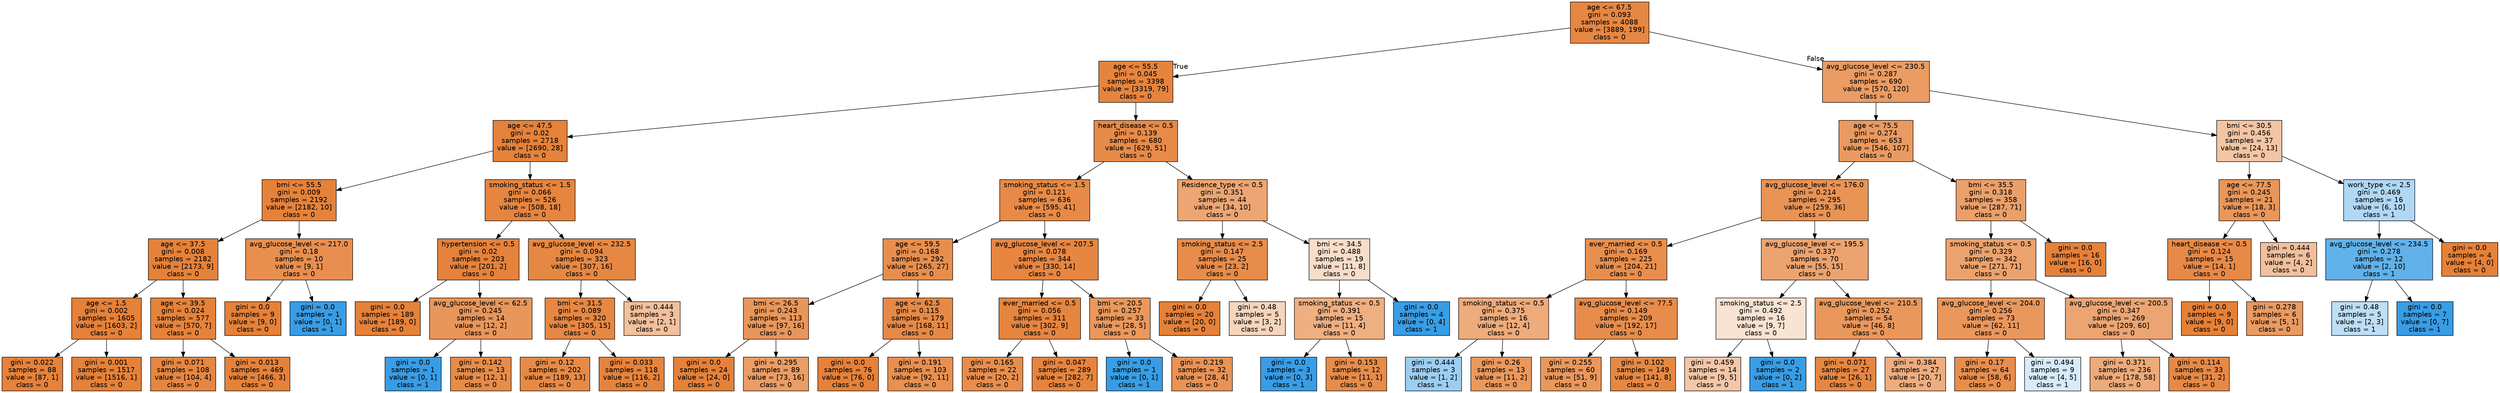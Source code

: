 digraph Tree {
node [shape=box, style="filled", color="black", fontname="helvetica"] ;
edge [fontname="helvetica"] ;
0 [label="age <= 67.5\ngini = 0.093\nsamples = 4088\nvalue = [3889, 199]\nclass = 0", fillcolor="#e68743"] ;
1 [label="age <= 55.5\ngini = 0.045\nsamples = 3398\nvalue = [3319, 79]\nclass = 0", fillcolor="#e6843e"] ;
0 -> 1 [labeldistance=2.5, labelangle=45, headlabel="True"] ;
2 [label="age <= 47.5\ngini = 0.02\nsamples = 2718\nvalue = [2690, 28]\nclass = 0", fillcolor="#e5823b"] ;
1 -> 2 ;
3 [label="bmi <= 55.5\ngini = 0.009\nsamples = 2192\nvalue = [2182, 10]\nclass = 0", fillcolor="#e5823a"] ;
2 -> 3 ;
4 [label="age <= 37.5\ngini = 0.008\nsamples = 2182\nvalue = [2173, 9]\nclass = 0", fillcolor="#e5823a"] ;
3 -> 4 ;
5 [label="age <= 1.5\ngini = 0.002\nsamples = 1605\nvalue = [1603, 2]\nclass = 0", fillcolor="#e58139"] ;
4 -> 5 ;
6 [label="gini = 0.022\nsamples = 88\nvalue = [87, 1]\nclass = 0", fillcolor="#e5823b"] ;
5 -> 6 ;
7 [label="gini = 0.001\nsamples = 1517\nvalue = [1516, 1]\nclass = 0", fillcolor="#e58139"] ;
5 -> 7 ;
8 [label="age <= 39.5\ngini = 0.024\nsamples = 577\nvalue = [570, 7]\nclass = 0", fillcolor="#e5833b"] ;
4 -> 8 ;
9 [label="gini = 0.071\nsamples = 108\nvalue = [104, 4]\nclass = 0", fillcolor="#e68641"] ;
8 -> 9 ;
10 [label="gini = 0.013\nsamples = 469\nvalue = [466, 3]\nclass = 0", fillcolor="#e5823a"] ;
8 -> 10 ;
11 [label="avg_glucose_level <= 217.0\ngini = 0.18\nsamples = 10\nvalue = [9, 1]\nclass = 0", fillcolor="#e88f4f"] ;
3 -> 11 ;
12 [label="gini = 0.0\nsamples = 9\nvalue = [9, 0]\nclass = 0", fillcolor="#e58139"] ;
11 -> 12 ;
13 [label="gini = 0.0\nsamples = 1\nvalue = [0, 1]\nclass = 1", fillcolor="#399de5"] ;
11 -> 13 ;
14 [label="smoking_status <= 1.5\ngini = 0.066\nsamples = 526\nvalue = [508, 18]\nclass = 0", fillcolor="#e68540"] ;
2 -> 14 ;
15 [label="hypertension <= 0.5\ngini = 0.02\nsamples = 203\nvalue = [201, 2]\nclass = 0", fillcolor="#e5823b"] ;
14 -> 15 ;
16 [label="gini = 0.0\nsamples = 189\nvalue = [189, 0]\nclass = 0", fillcolor="#e58139"] ;
15 -> 16 ;
17 [label="avg_glucose_level <= 62.5\ngini = 0.245\nsamples = 14\nvalue = [12, 2]\nclass = 0", fillcolor="#e9965a"] ;
15 -> 17 ;
18 [label="gini = 0.0\nsamples = 1\nvalue = [0, 1]\nclass = 1", fillcolor="#399de5"] ;
17 -> 18 ;
19 [label="gini = 0.142\nsamples = 13\nvalue = [12, 1]\nclass = 0", fillcolor="#e78c49"] ;
17 -> 19 ;
20 [label="avg_glucose_level <= 232.5\ngini = 0.094\nsamples = 323\nvalue = [307, 16]\nclass = 0", fillcolor="#e68843"] ;
14 -> 20 ;
21 [label="bmi <= 31.5\ngini = 0.089\nsamples = 320\nvalue = [305, 15]\nclass = 0", fillcolor="#e68743"] ;
20 -> 21 ;
22 [label="gini = 0.12\nsamples = 202\nvalue = [189, 13]\nclass = 0", fillcolor="#e78a47"] ;
21 -> 22 ;
23 [label="gini = 0.033\nsamples = 118\nvalue = [116, 2]\nclass = 0", fillcolor="#e5833c"] ;
21 -> 23 ;
24 [label="gini = 0.444\nsamples = 3\nvalue = [2, 1]\nclass = 0", fillcolor="#f2c09c"] ;
20 -> 24 ;
25 [label="heart_disease <= 0.5\ngini = 0.139\nsamples = 680\nvalue = [629, 51]\nclass = 0", fillcolor="#e78b49"] ;
1 -> 25 ;
26 [label="smoking_status <= 1.5\ngini = 0.121\nsamples = 636\nvalue = [595, 41]\nclass = 0", fillcolor="#e78a47"] ;
25 -> 26 ;
27 [label="age <= 59.5\ngini = 0.168\nsamples = 292\nvalue = [265, 27]\nclass = 0", fillcolor="#e88e4d"] ;
26 -> 27 ;
28 [label="bmi <= 26.5\ngini = 0.243\nsamples = 113\nvalue = [97, 16]\nclass = 0", fillcolor="#e9965a"] ;
27 -> 28 ;
29 [label="gini = 0.0\nsamples = 24\nvalue = [24, 0]\nclass = 0", fillcolor="#e58139"] ;
28 -> 29 ;
30 [label="gini = 0.295\nsamples = 89\nvalue = [73, 16]\nclass = 0", fillcolor="#eb9d64"] ;
28 -> 30 ;
31 [label="age <= 62.5\ngini = 0.115\nsamples = 179\nvalue = [168, 11]\nclass = 0", fillcolor="#e78946"] ;
27 -> 31 ;
32 [label="gini = 0.0\nsamples = 76\nvalue = [76, 0]\nclass = 0", fillcolor="#e58139"] ;
31 -> 32 ;
33 [label="gini = 0.191\nsamples = 103\nvalue = [92, 11]\nclass = 0", fillcolor="#e89051"] ;
31 -> 33 ;
34 [label="avg_glucose_level <= 207.5\ngini = 0.078\nsamples = 344\nvalue = [330, 14]\nclass = 0", fillcolor="#e68641"] ;
26 -> 34 ;
35 [label="ever_married <= 0.5\ngini = 0.056\nsamples = 311\nvalue = [302, 9]\nclass = 0", fillcolor="#e6853f"] ;
34 -> 35 ;
36 [label="gini = 0.165\nsamples = 22\nvalue = [20, 2]\nclass = 0", fillcolor="#e88e4d"] ;
35 -> 36 ;
37 [label="gini = 0.047\nsamples = 289\nvalue = [282, 7]\nclass = 0", fillcolor="#e6843e"] ;
35 -> 37 ;
38 [label="bmi <= 20.5\ngini = 0.257\nsamples = 33\nvalue = [28, 5]\nclass = 0", fillcolor="#ea985c"] ;
34 -> 38 ;
39 [label="gini = 0.0\nsamples = 1\nvalue = [0, 1]\nclass = 1", fillcolor="#399de5"] ;
38 -> 39 ;
40 [label="gini = 0.219\nsamples = 32\nvalue = [28, 4]\nclass = 0", fillcolor="#e99355"] ;
38 -> 40 ;
41 [label="Residence_type <= 0.5\ngini = 0.351\nsamples = 44\nvalue = [34, 10]\nclass = 0", fillcolor="#eda673"] ;
25 -> 41 ;
42 [label="smoking_status <= 2.5\ngini = 0.147\nsamples = 25\nvalue = [23, 2]\nclass = 0", fillcolor="#e78c4a"] ;
41 -> 42 ;
43 [label="gini = 0.0\nsamples = 20\nvalue = [20, 0]\nclass = 0", fillcolor="#e58139"] ;
42 -> 43 ;
44 [label="gini = 0.48\nsamples = 5\nvalue = [3, 2]\nclass = 0", fillcolor="#f6d5bd"] ;
42 -> 44 ;
45 [label="bmi <= 34.5\ngini = 0.488\nsamples = 19\nvalue = [11, 8]\nclass = 0", fillcolor="#f8ddc9"] ;
41 -> 45 ;
46 [label="smoking_status <= 0.5\ngini = 0.391\nsamples = 15\nvalue = [11, 4]\nclass = 0", fillcolor="#eeaf81"] ;
45 -> 46 ;
47 [label="gini = 0.0\nsamples = 3\nvalue = [0, 3]\nclass = 1", fillcolor="#399de5"] ;
46 -> 47 ;
48 [label="gini = 0.153\nsamples = 12\nvalue = [11, 1]\nclass = 0", fillcolor="#e78c4b"] ;
46 -> 48 ;
49 [label="gini = 0.0\nsamples = 4\nvalue = [0, 4]\nclass = 1", fillcolor="#399de5"] ;
45 -> 49 ;
50 [label="avg_glucose_level <= 230.5\ngini = 0.287\nsamples = 690\nvalue = [570, 120]\nclass = 0", fillcolor="#ea9c63"] ;
0 -> 50 [labeldistance=2.5, labelangle=-45, headlabel="False"] ;
51 [label="age <= 75.5\ngini = 0.274\nsamples = 653\nvalue = [546, 107]\nclass = 0", fillcolor="#ea9a60"] ;
50 -> 51 ;
52 [label="avg_glucose_level <= 176.0\ngini = 0.214\nsamples = 295\nvalue = [259, 36]\nclass = 0", fillcolor="#e99355"] ;
51 -> 52 ;
53 [label="ever_married <= 0.5\ngini = 0.169\nsamples = 225\nvalue = [204, 21]\nclass = 0", fillcolor="#e88e4d"] ;
52 -> 53 ;
54 [label="smoking_status <= 0.5\ngini = 0.375\nsamples = 16\nvalue = [12, 4]\nclass = 0", fillcolor="#eeab7b"] ;
53 -> 54 ;
55 [label="gini = 0.444\nsamples = 3\nvalue = [1, 2]\nclass = 1", fillcolor="#9ccef2"] ;
54 -> 55 ;
56 [label="gini = 0.26\nsamples = 13\nvalue = [11, 2]\nclass = 0", fillcolor="#ea985d"] ;
54 -> 56 ;
57 [label="avg_glucose_level <= 77.5\ngini = 0.149\nsamples = 209\nvalue = [192, 17]\nclass = 0", fillcolor="#e78c4b"] ;
53 -> 57 ;
58 [label="gini = 0.255\nsamples = 60\nvalue = [51, 9]\nclass = 0", fillcolor="#ea975c"] ;
57 -> 58 ;
59 [label="gini = 0.102\nsamples = 149\nvalue = [141, 8]\nclass = 0", fillcolor="#e68844"] ;
57 -> 59 ;
60 [label="avg_glucose_level <= 195.5\ngini = 0.337\nsamples = 70\nvalue = [55, 15]\nclass = 0", fillcolor="#eca36f"] ;
52 -> 60 ;
61 [label="smoking_status <= 2.5\ngini = 0.492\nsamples = 16\nvalue = [9, 7]\nclass = 0", fillcolor="#f9e3d3"] ;
60 -> 61 ;
62 [label="gini = 0.459\nsamples = 14\nvalue = [9, 5]\nclass = 0", fillcolor="#f3c7a7"] ;
61 -> 62 ;
63 [label="gini = 0.0\nsamples = 2\nvalue = [0, 2]\nclass = 1", fillcolor="#399de5"] ;
61 -> 63 ;
64 [label="avg_glucose_level <= 210.5\ngini = 0.252\nsamples = 54\nvalue = [46, 8]\nclass = 0", fillcolor="#ea975b"] ;
60 -> 64 ;
65 [label="gini = 0.071\nsamples = 27\nvalue = [26, 1]\nclass = 0", fillcolor="#e68641"] ;
64 -> 65 ;
66 [label="gini = 0.384\nsamples = 27\nvalue = [20, 7]\nclass = 0", fillcolor="#eead7e"] ;
64 -> 66 ;
67 [label="bmi <= 35.5\ngini = 0.318\nsamples = 358\nvalue = [287, 71]\nclass = 0", fillcolor="#eba06a"] ;
51 -> 67 ;
68 [label="smoking_status <= 0.5\ngini = 0.329\nsamples = 342\nvalue = [271, 71]\nclass = 0", fillcolor="#eca26d"] ;
67 -> 68 ;
69 [label="avg_glucose_level <= 204.0\ngini = 0.256\nsamples = 73\nvalue = [62, 11]\nclass = 0", fillcolor="#ea975c"] ;
68 -> 69 ;
70 [label="gini = 0.17\nsamples = 64\nvalue = [58, 6]\nclass = 0", fillcolor="#e88e4d"] ;
69 -> 70 ;
71 [label="gini = 0.494\nsamples = 9\nvalue = [4, 5]\nclass = 1", fillcolor="#d7ebfa"] ;
69 -> 71 ;
72 [label="avg_glucose_level <= 200.5\ngini = 0.347\nsamples = 269\nvalue = [209, 60]\nclass = 0", fillcolor="#eca572"] ;
68 -> 72 ;
73 [label="gini = 0.371\nsamples = 236\nvalue = [178, 58]\nclass = 0", fillcolor="#edaa7a"] ;
72 -> 73 ;
74 [label="gini = 0.114\nsamples = 33\nvalue = [31, 2]\nclass = 0", fillcolor="#e78946"] ;
72 -> 74 ;
75 [label="gini = 0.0\nsamples = 16\nvalue = [16, 0]\nclass = 0", fillcolor="#e58139"] ;
67 -> 75 ;
76 [label="bmi <= 30.5\ngini = 0.456\nsamples = 37\nvalue = [24, 13]\nclass = 0", fillcolor="#f3c5a4"] ;
50 -> 76 ;
77 [label="age <= 77.5\ngini = 0.245\nsamples = 21\nvalue = [18, 3]\nclass = 0", fillcolor="#e9965a"] ;
76 -> 77 ;
78 [label="heart_disease <= 0.5\ngini = 0.124\nsamples = 15\nvalue = [14, 1]\nclass = 0", fillcolor="#e78a47"] ;
77 -> 78 ;
79 [label="gini = 0.0\nsamples = 9\nvalue = [9, 0]\nclass = 0", fillcolor="#e58139"] ;
78 -> 79 ;
80 [label="gini = 0.278\nsamples = 6\nvalue = [5, 1]\nclass = 0", fillcolor="#ea9a61"] ;
78 -> 80 ;
81 [label="gini = 0.444\nsamples = 6\nvalue = [4, 2]\nclass = 0", fillcolor="#f2c09c"] ;
77 -> 81 ;
82 [label="work_type <= 2.5\ngini = 0.469\nsamples = 16\nvalue = [6, 10]\nclass = 1", fillcolor="#b0d8f5"] ;
76 -> 82 ;
83 [label="avg_glucose_level <= 234.5\ngini = 0.278\nsamples = 12\nvalue = [2, 10]\nclass = 1", fillcolor="#61b1ea"] ;
82 -> 83 ;
84 [label="gini = 0.48\nsamples = 5\nvalue = [2, 3]\nclass = 1", fillcolor="#bddef6"] ;
83 -> 84 ;
85 [label="gini = 0.0\nsamples = 7\nvalue = [0, 7]\nclass = 1", fillcolor="#399de5"] ;
83 -> 85 ;
86 [label="gini = 0.0\nsamples = 4\nvalue = [4, 0]\nclass = 0", fillcolor="#e58139"] ;
82 -> 86 ;
}